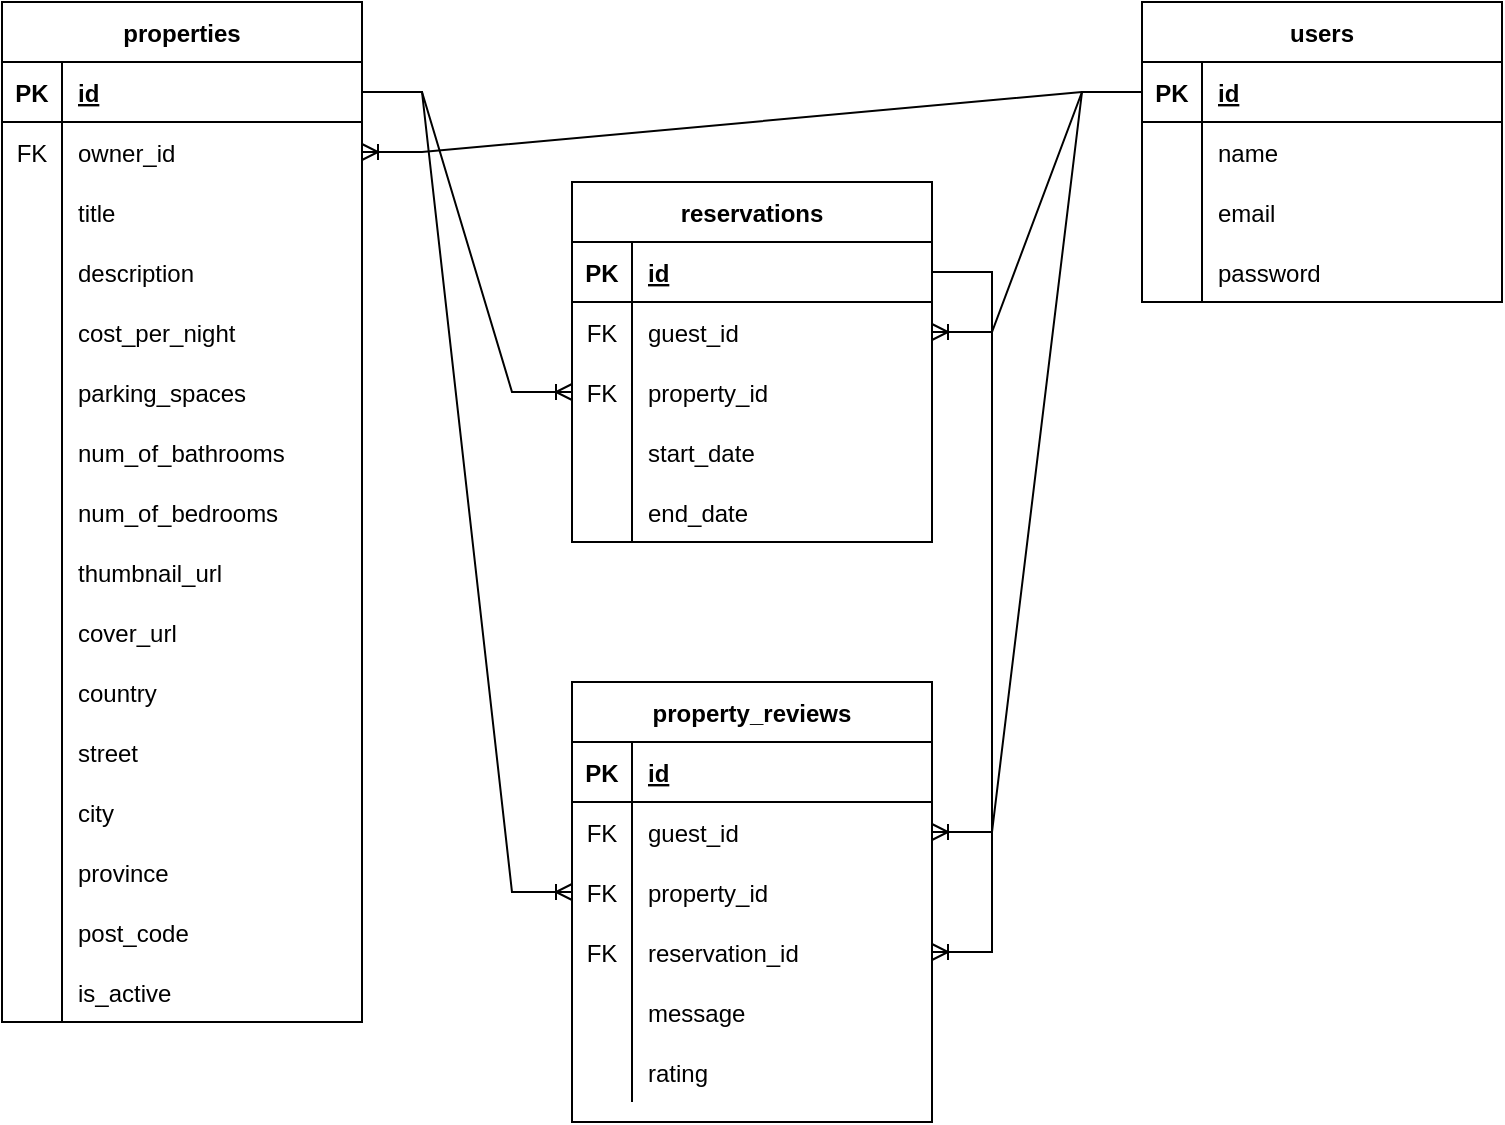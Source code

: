 <mxfile version="15.5.1" type="github"><diagram id="R2lEEEUBdFMjLlhIrx00" name="Page-1"><mxGraphModel dx="1440" dy="806" grid="1" gridSize="10" guides="1" tooltips="1" connect="1" arrows="1" fold="1" page="1" pageScale="1" pageWidth="850" pageHeight="1100" math="0" shadow="0" extFonts="Permanent Marker^https://fonts.googleapis.com/css?family=Permanent+Marker"><root><mxCell id="0"/><mxCell id="1" parent="0"/><mxCell id="7QwltBYKOBo2uJ2KOsQn-1" value="users" style="shape=table;startSize=30;container=1;collapsible=1;childLayout=tableLayout;fixedRows=1;rowLines=0;fontStyle=1;align=center;resizeLast=1;" vertex="1" parent="1"><mxGeometry x="620" y="20" width="180" height="150" as="geometry"/></mxCell><mxCell id="7QwltBYKOBo2uJ2KOsQn-2" value="" style="shape=partialRectangle;collapsible=0;dropTarget=0;pointerEvents=0;fillColor=none;top=0;left=0;bottom=1;right=0;points=[[0,0.5],[1,0.5]];portConstraint=eastwest;" vertex="1" parent="7QwltBYKOBo2uJ2KOsQn-1"><mxGeometry y="30" width="180" height="30" as="geometry"/></mxCell><mxCell id="7QwltBYKOBo2uJ2KOsQn-3" value="PK" style="shape=partialRectangle;connectable=0;fillColor=none;top=0;left=0;bottom=0;right=0;fontStyle=1;overflow=hidden;" vertex="1" parent="7QwltBYKOBo2uJ2KOsQn-2"><mxGeometry width="30" height="30" as="geometry"><mxRectangle width="30" height="30" as="alternateBounds"/></mxGeometry></mxCell><mxCell id="7QwltBYKOBo2uJ2KOsQn-4" value="id" style="shape=partialRectangle;connectable=0;fillColor=none;top=0;left=0;bottom=0;right=0;align=left;spacingLeft=6;fontStyle=5;overflow=hidden;" vertex="1" parent="7QwltBYKOBo2uJ2KOsQn-2"><mxGeometry x="30" width="150" height="30" as="geometry"><mxRectangle width="150" height="30" as="alternateBounds"/></mxGeometry></mxCell><mxCell id="7QwltBYKOBo2uJ2KOsQn-5" value="" style="shape=partialRectangle;collapsible=0;dropTarget=0;pointerEvents=0;fillColor=none;top=0;left=0;bottom=0;right=0;points=[[0,0.5],[1,0.5]];portConstraint=eastwest;" vertex="1" parent="7QwltBYKOBo2uJ2KOsQn-1"><mxGeometry y="60" width="180" height="30" as="geometry"/></mxCell><mxCell id="7QwltBYKOBo2uJ2KOsQn-6" value="" style="shape=partialRectangle;connectable=0;fillColor=none;top=0;left=0;bottom=0;right=0;editable=1;overflow=hidden;" vertex="1" parent="7QwltBYKOBo2uJ2KOsQn-5"><mxGeometry width="30" height="30" as="geometry"><mxRectangle width="30" height="30" as="alternateBounds"/></mxGeometry></mxCell><mxCell id="7QwltBYKOBo2uJ2KOsQn-7" value="name" style="shape=partialRectangle;connectable=0;fillColor=none;top=0;left=0;bottom=0;right=0;align=left;spacingLeft=6;overflow=hidden;" vertex="1" parent="7QwltBYKOBo2uJ2KOsQn-5"><mxGeometry x="30" width="150" height="30" as="geometry"><mxRectangle width="150" height="30" as="alternateBounds"/></mxGeometry></mxCell><mxCell id="7QwltBYKOBo2uJ2KOsQn-11" value="" style="shape=partialRectangle;collapsible=0;dropTarget=0;pointerEvents=0;fillColor=none;top=0;left=0;bottom=0;right=0;points=[[0,0.5],[1,0.5]];portConstraint=eastwest;" vertex="1" parent="7QwltBYKOBo2uJ2KOsQn-1"><mxGeometry y="90" width="180" height="30" as="geometry"/></mxCell><mxCell id="7QwltBYKOBo2uJ2KOsQn-12" value="" style="shape=partialRectangle;connectable=0;fillColor=none;top=0;left=0;bottom=0;right=0;editable=1;overflow=hidden;" vertex="1" parent="7QwltBYKOBo2uJ2KOsQn-11"><mxGeometry width="30" height="30" as="geometry"><mxRectangle width="30" height="30" as="alternateBounds"/></mxGeometry></mxCell><mxCell id="7QwltBYKOBo2uJ2KOsQn-13" value="email" style="shape=partialRectangle;connectable=0;fillColor=none;top=0;left=0;bottom=0;right=0;align=left;spacingLeft=6;overflow=hidden;" vertex="1" parent="7QwltBYKOBo2uJ2KOsQn-11"><mxGeometry x="30" width="150" height="30" as="geometry"><mxRectangle width="150" height="30" as="alternateBounds"/></mxGeometry></mxCell><mxCell id="7QwltBYKOBo2uJ2KOsQn-151" value="" style="shape=partialRectangle;collapsible=0;dropTarget=0;pointerEvents=0;fillColor=none;top=0;left=0;bottom=0;right=0;points=[[0,0.5],[1,0.5]];portConstraint=eastwest;" vertex="1" parent="7QwltBYKOBo2uJ2KOsQn-1"><mxGeometry y="120" width="180" height="30" as="geometry"/></mxCell><mxCell id="7QwltBYKOBo2uJ2KOsQn-152" value="" style="shape=partialRectangle;connectable=0;fillColor=none;top=0;left=0;bottom=0;right=0;editable=1;overflow=hidden;" vertex="1" parent="7QwltBYKOBo2uJ2KOsQn-151"><mxGeometry width="30" height="30" as="geometry"><mxRectangle width="30" height="30" as="alternateBounds"/></mxGeometry></mxCell><mxCell id="7QwltBYKOBo2uJ2KOsQn-153" value="password" style="shape=partialRectangle;connectable=0;fillColor=none;top=0;left=0;bottom=0;right=0;align=left;spacingLeft=6;overflow=hidden;" vertex="1" parent="7QwltBYKOBo2uJ2KOsQn-151"><mxGeometry x="30" width="150" height="30" as="geometry"><mxRectangle width="150" height="30" as="alternateBounds"/></mxGeometry></mxCell><mxCell id="7QwltBYKOBo2uJ2KOsQn-14" value="property_reviews" style="shape=table;startSize=30;container=1;collapsible=1;childLayout=tableLayout;fixedRows=1;rowLines=0;fontStyle=1;align=center;resizeLast=1;" vertex="1" parent="1"><mxGeometry x="335" y="360" width="180" height="220" as="geometry"/></mxCell><mxCell id="7QwltBYKOBo2uJ2KOsQn-15" value="" style="shape=partialRectangle;collapsible=0;dropTarget=0;pointerEvents=0;fillColor=none;top=0;left=0;bottom=1;right=0;points=[[0,0.5],[1,0.5]];portConstraint=eastwest;" vertex="1" parent="7QwltBYKOBo2uJ2KOsQn-14"><mxGeometry y="30" width="180" height="30" as="geometry"/></mxCell><mxCell id="7QwltBYKOBo2uJ2KOsQn-16" value="PK" style="shape=partialRectangle;connectable=0;fillColor=none;top=0;left=0;bottom=0;right=0;fontStyle=1;overflow=hidden;" vertex="1" parent="7QwltBYKOBo2uJ2KOsQn-15"><mxGeometry width="30" height="30" as="geometry"><mxRectangle width="30" height="30" as="alternateBounds"/></mxGeometry></mxCell><mxCell id="7QwltBYKOBo2uJ2KOsQn-17" value="id" style="shape=partialRectangle;connectable=0;fillColor=none;top=0;left=0;bottom=0;right=0;align=left;spacingLeft=6;fontStyle=5;overflow=hidden;" vertex="1" parent="7QwltBYKOBo2uJ2KOsQn-15"><mxGeometry x="30" width="150" height="30" as="geometry"><mxRectangle width="150" height="30" as="alternateBounds"/></mxGeometry></mxCell><mxCell id="7QwltBYKOBo2uJ2KOsQn-18" value="" style="shape=partialRectangle;collapsible=0;dropTarget=0;pointerEvents=0;fillColor=none;top=0;left=0;bottom=0;right=0;points=[[0,0.5],[1,0.5]];portConstraint=eastwest;" vertex="1" parent="7QwltBYKOBo2uJ2KOsQn-14"><mxGeometry y="60" width="180" height="30" as="geometry"/></mxCell><mxCell id="7QwltBYKOBo2uJ2KOsQn-19" value="FK" style="shape=partialRectangle;connectable=0;fillColor=none;top=0;left=0;bottom=0;right=0;editable=1;overflow=hidden;" vertex="1" parent="7QwltBYKOBo2uJ2KOsQn-18"><mxGeometry width="30" height="30" as="geometry"><mxRectangle width="30" height="30" as="alternateBounds"/></mxGeometry></mxCell><mxCell id="7QwltBYKOBo2uJ2KOsQn-20" value="guest_id" style="shape=partialRectangle;connectable=0;fillColor=none;top=0;left=0;bottom=0;right=0;align=left;spacingLeft=6;overflow=hidden;" vertex="1" parent="7QwltBYKOBo2uJ2KOsQn-18"><mxGeometry x="30" width="150" height="30" as="geometry"><mxRectangle width="150" height="30" as="alternateBounds"/></mxGeometry></mxCell><mxCell id="7QwltBYKOBo2uJ2KOsQn-157" value="" style="shape=partialRectangle;collapsible=0;dropTarget=0;pointerEvents=0;fillColor=none;top=0;left=0;bottom=0;right=0;points=[[0,0.5],[1,0.5]];portConstraint=eastwest;" vertex="1" parent="7QwltBYKOBo2uJ2KOsQn-14"><mxGeometry y="90" width="180" height="30" as="geometry"/></mxCell><mxCell id="7QwltBYKOBo2uJ2KOsQn-158" value="FK" style="shape=partialRectangle;connectable=0;fillColor=none;top=0;left=0;bottom=0;right=0;fontStyle=0;overflow=hidden;" vertex="1" parent="7QwltBYKOBo2uJ2KOsQn-157"><mxGeometry width="30" height="30" as="geometry"><mxRectangle width="30" height="30" as="alternateBounds"/></mxGeometry></mxCell><mxCell id="7QwltBYKOBo2uJ2KOsQn-159" value="property_id" style="shape=partialRectangle;connectable=0;fillColor=none;top=0;left=0;bottom=0;right=0;align=left;spacingLeft=6;fontStyle=0;overflow=hidden;" vertex="1" parent="7QwltBYKOBo2uJ2KOsQn-157"><mxGeometry x="30" width="150" height="30" as="geometry"><mxRectangle width="150" height="30" as="alternateBounds"/></mxGeometry></mxCell><mxCell id="7QwltBYKOBo2uJ2KOsQn-21" value="" style="shape=partialRectangle;collapsible=0;dropTarget=0;pointerEvents=0;fillColor=none;top=0;left=0;bottom=0;right=0;points=[[0,0.5],[1,0.5]];portConstraint=eastwest;" vertex="1" parent="7QwltBYKOBo2uJ2KOsQn-14"><mxGeometry y="120" width="180" height="30" as="geometry"/></mxCell><mxCell id="7QwltBYKOBo2uJ2KOsQn-22" value="FK" style="shape=partialRectangle;connectable=0;fillColor=none;top=0;left=0;bottom=0;right=0;editable=1;overflow=hidden;" vertex="1" parent="7QwltBYKOBo2uJ2KOsQn-21"><mxGeometry width="30" height="30" as="geometry"><mxRectangle width="30" height="30" as="alternateBounds"/></mxGeometry></mxCell><mxCell id="7QwltBYKOBo2uJ2KOsQn-23" value="reservation_id" style="shape=partialRectangle;connectable=0;fillColor=none;top=0;left=0;bottom=0;right=0;align=left;spacingLeft=6;overflow=hidden;" vertex="1" parent="7QwltBYKOBo2uJ2KOsQn-21"><mxGeometry x="30" width="150" height="30" as="geometry"><mxRectangle width="150" height="30" as="alternateBounds"/></mxGeometry></mxCell><mxCell id="7QwltBYKOBo2uJ2KOsQn-91" value="" style="shape=partialRectangle;collapsible=0;dropTarget=0;pointerEvents=0;fillColor=none;top=0;left=0;bottom=0;right=0;points=[[0,0.5],[1,0.5]];portConstraint=eastwest;" vertex="1" parent="7QwltBYKOBo2uJ2KOsQn-14"><mxGeometry y="150" width="180" height="30" as="geometry"/></mxCell><mxCell id="7QwltBYKOBo2uJ2KOsQn-92" value="" style="shape=partialRectangle;connectable=0;fillColor=none;top=0;left=0;bottom=0;right=0;fontStyle=0;overflow=hidden;" vertex="1" parent="7QwltBYKOBo2uJ2KOsQn-91"><mxGeometry width="30" height="30" as="geometry"><mxRectangle width="30" height="30" as="alternateBounds"/></mxGeometry></mxCell><mxCell id="7QwltBYKOBo2uJ2KOsQn-93" value="message" style="shape=partialRectangle;connectable=0;fillColor=none;top=0;left=0;bottom=0;right=0;align=left;spacingLeft=6;fontStyle=0;overflow=hidden;" vertex="1" parent="7QwltBYKOBo2uJ2KOsQn-91"><mxGeometry x="30" width="150" height="30" as="geometry"><mxRectangle width="150" height="30" as="alternateBounds"/></mxGeometry></mxCell><mxCell id="7QwltBYKOBo2uJ2KOsQn-96" value="" style="shape=partialRectangle;collapsible=0;dropTarget=0;pointerEvents=0;fillColor=none;top=0;left=0;bottom=0;right=0;points=[[0,0.5],[1,0.5]];portConstraint=eastwest;" vertex="1" parent="7QwltBYKOBo2uJ2KOsQn-14"><mxGeometry y="180" width="180" height="30" as="geometry"/></mxCell><mxCell id="7QwltBYKOBo2uJ2KOsQn-97" value="" style="shape=partialRectangle;connectable=0;fillColor=none;top=0;left=0;bottom=0;right=0;editable=1;overflow=hidden;" vertex="1" parent="7QwltBYKOBo2uJ2KOsQn-96"><mxGeometry width="30" height="30" as="geometry"><mxRectangle width="30" height="30" as="alternateBounds"/></mxGeometry></mxCell><mxCell id="7QwltBYKOBo2uJ2KOsQn-98" value="rating" style="shape=partialRectangle;connectable=0;fillColor=none;top=0;left=0;bottom=0;right=0;align=left;spacingLeft=6;overflow=hidden;" vertex="1" parent="7QwltBYKOBo2uJ2KOsQn-96"><mxGeometry x="30" width="150" height="30" as="geometry"><mxRectangle width="150" height="30" as="alternateBounds"/></mxGeometry></mxCell><mxCell id="7QwltBYKOBo2uJ2KOsQn-27" value="reservations" style="shape=table;startSize=30;container=1;collapsible=1;childLayout=tableLayout;fixedRows=1;rowLines=0;fontStyle=1;align=center;resizeLast=1;" vertex="1" parent="1"><mxGeometry x="335" y="110" width="180" height="180" as="geometry"/></mxCell><mxCell id="7QwltBYKOBo2uJ2KOsQn-28" value="" style="shape=partialRectangle;collapsible=0;dropTarget=0;pointerEvents=0;fillColor=none;top=0;left=0;bottom=1;right=0;points=[[0,0.5],[1,0.5]];portConstraint=eastwest;" vertex="1" parent="7QwltBYKOBo2uJ2KOsQn-27"><mxGeometry y="30" width="180" height="30" as="geometry"/></mxCell><mxCell id="7QwltBYKOBo2uJ2KOsQn-29" value="PK" style="shape=partialRectangle;connectable=0;fillColor=none;top=0;left=0;bottom=0;right=0;fontStyle=1;overflow=hidden;" vertex="1" parent="7QwltBYKOBo2uJ2KOsQn-28"><mxGeometry width="30" height="30" as="geometry"><mxRectangle width="30" height="30" as="alternateBounds"/></mxGeometry></mxCell><mxCell id="7QwltBYKOBo2uJ2KOsQn-30" value="id" style="shape=partialRectangle;connectable=0;fillColor=none;top=0;left=0;bottom=0;right=0;align=left;spacingLeft=6;fontStyle=5;overflow=hidden;" vertex="1" parent="7QwltBYKOBo2uJ2KOsQn-28"><mxGeometry x="30" width="150" height="30" as="geometry"><mxRectangle width="150" height="30" as="alternateBounds"/></mxGeometry></mxCell><mxCell id="7QwltBYKOBo2uJ2KOsQn-145" value="" style="shape=partialRectangle;collapsible=0;dropTarget=0;pointerEvents=0;fillColor=none;top=0;left=0;bottom=0;right=0;points=[[0,0.5],[1,0.5]];portConstraint=eastwest;" vertex="1" parent="7QwltBYKOBo2uJ2KOsQn-27"><mxGeometry y="60" width="180" height="30" as="geometry"/></mxCell><mxCell id="7QwltBYKOBo2uJ2KOsQn-146" value="FK" style="shape=partialRectangle;connectable=0;fillColor=none;top=0;left=0;bottom=0;right=0;fontStyle=0;overflow=hidden;" vertex="1" parent="7QwltBYKOBo2uJ2KOsQn-145"><mxGeometry width="30" height="30" as="geometry"><mxRectangle width="30" height="30" as="alternateBounds"/></mxGeometry></mxCell><mxCell id="7QwltBYKOBo2uJ2KOsQn-147" value="guest_id" style="shape=partialRectangle;connectable=0;fillColor=none;top=0;left=0;bottom=0;right=0;align=left;spacingLeft=6;fontStyle=0;overflow=hidden;" vertex="1" parent="7QwltBYKOBo2uJ2KOsQn-145"><mxGeometry x="30" width="150" height="30" as="geometry"><mxRectangle width="150" height="30" as="alternateBounds"/></mxGeometry></mxCell><mxCell id="7QwltBYKOBo2uJ2KOsQn-142" value="" style="shape=partialRectangle;collapsible=0;dropTarget=0;pointerEvents=0;fillColor=none;top=0;left=0;bottom=0;right=0;points=[[0,0.5],[1,0.5]];portConstraint=eastwest;" vertex="1" parent="7QwltBYKOBo2uJ2KOsQn-27"><mxGeometry y="90" width="180" height="30" as="geometry"/></mxCell><mxCell id="7QwltBYKOBo2uJ2KOsQn-143" value="FK" style="shape=partialRectangle;connectable=0;fillColor=none;top=0;left=0;bottom=0;right=0;fontStyle=0;overflow=hidden;" vertex="1" parent="7QwltBYKOBo2uJ2KOsQn-142"><mxGeometry width="30" height="30" as="geometry"><mxRectangle width="30" height="30" as="alternateBounds"/></mxGeometry></mxCell><mxCell id="7QwltBYKOBo2uJ2KOsQn-144" value="property_id" style="shape=partialRectangle;connectable=0;fillColor=none;top=0;left=0;bottom=0;right=0;align=left;spacingLeft=6;fontStyle=0;overflow=hidden;" vertex="1" parent="7QwltBYKOBo2uJ2KOsQn-142"><mxGeometry x="30" width="150" height="30" as="geometry"><mxRectangle width="150" height="30" as="alternateBounds"/></mxGeometry></mxCell><mxCell id="7QwltBYKOBo2uJ2KOsQn-31" value="" style="shape=partialRectangle;collapsible=0;dropTarget=0;pointerEvents=0;fillColor=none;top=0;left=0;bottom=0;right=0;points=[[0,0.5],[1,0.5]];portConstraint=eastwest;" vertex="1" parent="7QwltBYKOBo2uJ2KOsQn-27"><mxGeometry y="120" width="180" height="30" as="geometry"/></mxCell><mxCell id="7QwltBYKOBo2uJ2KOsQn-32" value="" style="shape=partialRectangle;connectable=0;fillColor=none;top=0;left=0;bottom=0;right=0;editable=1;overflow=hidden;" vertex="1" parent="7QwltBYKOBo2uJ2KOsQn-31"><mxGeometry width="30" height="30" as="geometry"><mxRectangle width="30" height="30" as="alternateBounds"/></mxGeometry></mxCell><mxCell id="7QwltBYKOBo2uJ2KOsQn-33" value="start_date" style="shape=partialRectangle;connectable=0;fillColor=none;top=0;left=0;bottom=0;right=0;align=left;spacingLeft=6;overflow=hidden;" vertex="1" parent="7QwltBYKOBo2uJ2KOsQn-31"><mxGeometry x="30" width="150" height="30" as="geometry"><mxRectangle width="150" height="30" as="alternateBounds"/></mxGeometry></mxCell><mxCell id="7QwltBYKOBo2uJ2KOsQn-34" value="" style="shape=partialRectangle;collapsible=0;dropTarget=0;pointerEvents=0;fillColor=none;top=0;left=0;bottom=0;right=0;points=[[0,0.5],[1,0.5]];portConstraint=eastwest;" vertex="1" parent="7QwltBYKOBo2uJ2KOsQn-27"><mxGeometry y="150" width="180" height="30" as="geometry"/></mxCell><mxCell id="7QwltBYKOBo2uJ2KOsQn-35" value="" style="shape=partialRectangle;connectable=0;fillColor=none;top=0;left=0;bottom=0;right=0;editable=1;overflow=hidden;" vertex="1" parent="7QwltBYKOBo2uJ2KOsQn-34"><mxGeometry width="30" height="30" as="geometry"><mxRectangle width="30" height="30" as="alternateBounds"/></mxGeometry></mxCell><mxCell id="7QwltBYKOBo2uJ2KOsQn-36" value="end_date" style="shape=partialRectangle;connectable=0;fillColor=none;top=0;left=0;bottom=0;right=0;align=left;spacingLeft=6;overflow=hidden;" vertex="1" parent="7QwltBYKOBo2uJ2KOsQn-34"><mxGeometry x="30" width="150" height="30" as="geometry"><mxRectangle width="150" height="30" as="alternateBounds"/></mxGeometry></mxCell><mxCell id="7QwltBYKOBo2uJ2KOsQn-40" value="properties" style="shape=table;startSize=30;container=1;collapsible=1;childLayout=tableLayout;fixedRows=1;rowLines=0;fontStyle=1;align=center;resizeLast=1;" vertex="1" parent="1"><mxGeometry x="50" y="20" width="180" height="510" as="geometry"/></mxCell><mxCell id="7QwltBYKOBo2uJ2KOsQn-41" value="" style="shape=partialRectangle;collapsible=0;dropTarget=0;pointerEvents=0;fillColor=none;top=0;left=0;bottom=1;right=0;points=[[0,0.5],[1,0.5]];portConstraint=eastwest;" vertex="1" parent="7QwltBYKOBo2uJ2KOsQn-40"><mxGeometry y="30" width="180" height="30" as="geometry"/></mxCell><mxCell id="7QwltBYKOBo2uJ2KOsQn-42" value="PK" style="shape=partialRectangle;connectable=0;fillColor=none;top=0;left=0;bottom=0;right=0;fontStyle=1;overflow=hidden;" vertex="1" parent="7QwltBYKOBo2uJ2KOsQn-41"><mxGeometry width="30" height="30" as="geometry"><mxRectangle width="30" height="30" as="alternateBounds"/></mxGeometry></mxCell><mxCell id="7QwltBYKOBo2uJ2KOsQn-43" value="id" style="shape=partialRectangle;connectable=0;fillColor=none;top=0;left=0;bottom=0;right=0;align=left;spacingLeft=6;fontStyle=5;overflow=hidden;" vertex="1" parent="7QwltBYKOBo2uJ2KOsQn-41"><mxGeometry x="30" width="150" height="30" as="geometry"><mxRectangle width="150" height="30" as="alternateBounds"/></mxGeometry></mxCell><mxCell id="7QwltBYKOBo2uJ2KOsQn-99" value="" style="shape=partialRectangle;collapsible=0;dropTarget=0;pointerEvents=0;fillColor=none;top=0;left=0;bottom=0;right=0;points=[[0,0.5],[1,0.5]];portConstraint=eastwest;" vertex="1" parent="7QwltBYKOBo2uJ2KOsQn-40"><mxGeometry y="60" width="180" height="30" as="geometry"/></mxCell><mxCell id="7QwltBYKOBo2uJ2KOsQn-100" value="FK" style="shape=partialRectangle;connectable=0;fillColor=none;top=0;left=0;bottom=0;right=0;fontStyle=0;overflow=hidden;" vertex="1" parent="7QwltBYKOBo2uJ2KOsQn-99"><mxGeometry width="30" height="30" as="geometry"><mxRectangle width="30" height="30" as="alternateBounds"/></mxGeometry></mxCell><mxCell id="7QwltBYKOBo2uJ2KOsQn-101" value="owner_id" style="shape=partialRectangle;connectable=0;fillColor=none;top=0;left=0;bottom=0;right=0;align=left;spacingLeft=6;fontStyle=0;overflow=hidden;" vertex="1" parent="7QwltBYKOBo2uJ2KOsQn-99"><mxGeometry x="30" width="150" height="30" as="geometry"><mxRectangle width="150" height="30" as="alternateBounds"/></mxGeometry></mxCell><mxCell id="7QwltBYKOBo2uJ2KOsQn-44" value="" style="shape=partialRectangle;collapsible=0;dropTarget=0;pointerEvents=0;fillColor=none;top=0;left=0;bottom=0;right=0;points=[[0,0.5],[1,0.5]];portConstraint=eastwest;" vertex="1" parent="7QwltBYKOBo2uJ2KOsQn-40"><mxGeometry y="90" width="180" height="30" as="geometry"/></mxCell><mxCell id="7QwltBYKOBo2uJ2KOsQn-45" value="" style="shape=partialRectangle;connectable=0;fillColor=none;top=0;left=0;bottom=0;right=0;editable=1;overflow=hidden;" vertex="1" parent="7QwltBYKOBo2uJ2KOsQn-44"><mxGeometry width="30" height="30" as="geometry"><mxRectangle width="30" height="30" as="alternateBounds"/></mxGeometry></mxCell><mxCell id="7QwltBYKOBo2uJ2KOsQn-46" value="title" style="shape=partialRectangle;connectable=0;fillColor=none;top=0;left=0;bottom=0;right=0;align=left;spacingLeft=6;overflow=hidden;" vertex="1" parent="7QwltBYKOBo2uJ2KOsQn-44"><mxGeometry x="30" width="150" height="30" as="geometry"><mxRectangle width="150" height="30" as="alternateBounds"/></mxGeometry></mxCell><mxCell id="7QwltBYKOBo2uJ2KOsQn-47" value="" style="shape=partialRectangle;collapsible=0;dropTarget=0;pointerEvents=0;fillColor=none;top=0;left=0;bottom=0;right=0;points=[[0,0.5],[1,0.5]];portConstraint=eastwest;" vertex="1" parent="7QwltBYKOBo2uJ2KOsQn-40"><mxGeometry y="120" width="180" height="30" as="geometry"/></mxCell><mxCell id="7QwltBYKOBo2uJ2KOsQn-48" value="" style="shape=partialRectangle;connectable=0;fillColor=none;top=0;left=0;bottom=0;right=0;editable=1;overflow=hidden;" vertex="1" parent="7QwltBYKOBo2uJ2KOsQn-47"><mxGeometry width="30" height="30" as="geometry"><mxRectangle width="30" height="30" as="alternateBounds"/></mxGeometry></mxCell><mxCell id="7QwltBYKOBo2uJ2KOsQn-49" value="description" style="shape=partialRectangle;connectable=0;fillColor=none;top=0;left=0;bottom=0;right=0;align=left;spacingLeft=6;overflow=hidden;" vertex="1" parent="7QwltBYKOBo2uJ2KOsQn-47"><mxGeometry x="30" width="150" height="30" as="geometry"><mxRectangle width="150" height="30" as="alternateBounds"/></mxGeometry></mxCell><mxCell id="7QwltBYKOBo2uJ2KOsQn-50" value="" style="shape=partialRectangle;collapsible=0;dropTarget=0;pointerEvents=0;fillColor=none;top=0;left=0;bottom=0;right=0;points=[[0,0.5],[1,0.5]];portConstraint=eastwest;" vertex="1" parent="7QwltBYKOBo2uJ2KOsQn-40"><mxGeometry y="150" width="180" height="30" as="geometry"/></mxCell><mxCell id="7QwltBYKOBo2uJ2KOsQn-51" value="" style="shape=partialRectangle;connectable=0;fillColor=none;top=0;left=0;bottom=0;right=0;editable=1;overflow=hidden;" vertex="1" parent="7QwltBYKOBo2uJ2KOsQn-50"><mxGeometry width="30" height="30" as="geometry"><mxRectangle width="30" height="30" as="alternateBounds"/></mxGeometry></mxCell><mxCell id="7QwltBYKOBo2uJ2KOsQn-52" value="cost_per_night" style="shape=partialRectangle;connectable=0;fillColor=none;top=0;left=0;bottom=0;right=0;align=left;spacingLeft=6;overflow=hidden;" vertex="1" parent="7QwltBYKOBo2uJ2KOsQn-50"><mxGeometry x="30" width="150" height="30" as="geometry"><mxRectangle width="150" height="30" as="alternateBounds"/></mxGeometry></mxCell><mxCell id="7QwltBYKOBo2uJ2KOsQn-103" value="" style="shape=partialRectangle;collapsible=0;dropTarget=0;pointerEvents=0;fillColor=none;top=0;left=0;bottom=0;right=0;points=[[0,0.5],[1,0.5]];portConstraint=eastwest;" vertex="1" parent="7QwltBYKOBo2uJ2KOsQn-40"><mxGeometry y="180" width="180" height="30" as="geometry"/></mxCell><mxCell id="7QwltBYKOBo2uJ2KOsQn-104" value="" style="shape=partialRectangle;connectable=0;fillColor=none;top=0;left=0;bottom=0;right=0;editable=1;overflow=hidden;" vertex="1" parent="7QwltBYKOBo2uJ2KOsQn-103"><mxGeometry width="30" height="30" as="geometry"><mxRectangle width="30" height="30" as="alternateBounds"/></mxGeometry></mxCell><mxCell id="7QwltBYKOBo2uJ2KOsQn-105" value="parking_spaces" style="shape=partialRectangle;connectable=0;fillColor=none;top=0;left=0;bottom=0;right=0;align=left;spacingLeft=6;overflow=hidden;" vertex="1" parent="7QwltBYKOBo2uJ2KOsQn-103"><mxGeometry x="30" width="150" height="30" as="geometry"><mxRectangle width="150" height="30" as="alternateBounds"/></mxGeometry></mxCell><mxCell id="7QwltBYKOBo2uJ2KOsQn-106" value="" style="shape=partialRectangle;collapsible=0;dropTarget=0;pointerEvents=0;fillColor=none;top=0;left=0;bottom=0;right=0;points=[[0,0.5],[1,0.5]];portConstraint=eastwest;" vertex="1" parent="7QwltBYKOBo2uJ2KOsQn-40"><mxGeometry y="210" width="180" height="30" as="geometry"/></mxCell><mxCell id="7QwltBYKOBo2uJ2KOsQn-107" value="" style="shape=partialRectangle;connectable=0;fillColor=none;top=0;left=0;bottom=0;right=0;editable=1;overflow=hidden;" vertex="1" parent="7QwltBYKOBo2uJ2KOsQn-106"><mxGeometry width="30" height="30" as="geometry"><mxRectangle width="30" height="30" as="alternateBounds"/></mxGeometry></mxCell><mxCell id="7QwltBYKOBo2uJ2KOsQn-108" value="num_of_bathrooms" style="shape=partialRectangle;connectable=0;fillColor=none;top=0;left=0;bottom=0;right=0;align=left;spacingLeft=6;overflow=hidden;" vertex="1" parent="7QwltBYKOBo2uJ2KOsQn-106"><mxGeometry x="30" width="150" height="30" as="geometry"><mxRectangle width="150" height="30" as="alternateBounds"/></mxGeometry></mxCell><mxCell id="7QwltBYKOBo2uJ2KOsQn-109" value="" style="shape=partialRectangle;collapsible=0;dropTarget=0;pointerEvents=0;fillColor=none;top=0;left=0;bottom=0;right=0;points=[[0,0.5],[1,0.5]];portConstraint=eastwest;" vertex="1" parent="7QwltBYKOBo2uJ2KOsQn-40"><mxGeometry y="240" width="180" height="30" as="geometry"/></mxCell><mxCell id="7QwltBYKOBo2uJ2KOsQn-110" value="" style="shape=partialRectangle;connectable=0;fillColor=none;top=0;left=0;bottom=0;right=0;editable=1;overflow=hidden;" vertex="1" parent="7QwltBYKOBo2uJ2KOsQn-109"><mxGeometry width="30" height="30" as="geometry"><mxRectangle width="30" height="30" as="alternateBounds"/></mxGeometry></mxCell><mxCell id="7QwltBYKOBo2uJ2KOsQn-111" value="num_of_bedrooms" style="shape=partialRectangle;connectable=0;fillColor=none;top=0;left=0;bottom=0;right=0;align=left;spacingLeft=6;overflow=hidden;" vertex="1" parent="7QwltBYKOBo2uJ2KOsQn-109"><mxGeometry x="30" width="150" height="30" as="geometry"><mxRectangle width="150" height="30" as="alternateBounds"/></mxGeometry></mxCell><mxCell id="7QwltBYKOBo2uJ2KOsQn-112" value="" style="shape=partialRectangle;collapsible=0;dropTarget=0;pointerEvents=0;fillColor=none;top=0;left=0;bottom=0;right=0;points=[[0,0.5],[1,0.5]];portConstraint=eastwest;" vertex="1" parent="7QwltBYKOBo2uJ2KOsQn-40"><mxGeometry y="270" width="180" height="30" as="geometry"/></mxCell><mxCell id="7QwltBYKOBo2uJ2KOsQn-113" value="" style="shape=partialRectangle;connectable=0;fillColor=none;top=0;left=0;bottom=0;right=0;editable=1;overflow=hidden;" vertex="1" parent="7QwltBYKOBo2uJ2KOsQn-112"><mxGeometry width="30" height="30" as="geometry"><mxRectangle width="30" height="30" as="alternateBounds"/></mxGeometry></mxCell><mxCell id="7QwltBYKOBo2uJ2KOsQn-114" value="thumbnail_url" style="shape=partialRectangle;connectable=0;fillColor=none;top=0;left=0;bottom=0;right=0;align=left;spacingLeft=6;overflow=hidden;" vertex="1" parent="7QwltBYKOBo2uJ2KOsQn-112"><mxGeometry x="30" width="150" height="30" as="geometry"><mxRectangle width="150" height="30" as="alternateBounds"/></mxGeometry></mxCell><mxCell id="7QwltBYKOBo2uJ2KOsQn-127" value="" style="shape=partialRectangle;collapsible=0;dropTarget=0;pointerEvents=0;fillColor=none;top=0;left=0;bottom=0;right=0;points=[[0,0.5],[1,0.5]];portConstraint=eastwest;" vertex="1" parent="7QwltBYKOBo2uJ2KOsQn-40"><mxGeometry y="300" width="180" height="30" as="geometry"/></mxCell><mxCell id="7QwltBYKOBo2uJ2KOsQn-128" value="" style="shape=partialRectangle;connectable=0;fillColor=none;top=0;left=0;bottom=0;right=0;editable=1;overflow=hidden;" vertex="1" parent="7QwltBYKOBo2uJ2KOsQn-127"><mxGeometry width="30" height="30" as="geometry"><mxRectangle width="30" height="30" as="alternateBounds"/></mxGeometry></mxCell><mxCell id="7QwltBYKOBo2uJ2KOsQn-129" value="cover_url" style="shape=partialRectangle;connectable=0;fillColor=none;top=0;left=0;bottom=0;right=0;align=left;spacingLeft=6;overflow=hidden;" vertex="1" parent="7QwltBYKOBo2uJ2KOsQn-127"><mxGeometry x="30" width="150" height="30" as="geometry"><mxRectangle width="150" height="30" as="alternateBounds"/></mxGeometry></mxCell><mxCell id="7QwltBYKOBo2uJ2KOsQn-130" value="" style="shape=partialRectangle;collapsible=0;dropTarget=0;pointerEvents=0;fillColor=none;top=0;left=0;bottom=0;right=0;points=[[0,0.5],[1,0.5]];portConstraint=eastwest;" vertex="1" parent="7QwltBYKOBo2uJ2KOsQn-40"><mxGeometry y="330" width="180" height="30" as="geometry"/></mxCell><mxCell id="7QwltBYKOBo2uJ2KOsQn-131" value="" style="shape=partialRectangle;connectable=0;fillColor=none;top=0;left=0;bottom=0;right=0;editable=1;overflow=hidden;" vertex="1" parent="7QwltBYKOBo2uJ2KOsQn-130"><mxGeometry width="30" height="30" as="geometry"><mxRectangle width="30" height="30" as="alternateBounds"/></mxGeometry></mxCell><mxCell id="7QwltBYKOBo2uJ2KOsQn-132" value="country" style="shape=partialRectangle;connectable=0;fillColor=none;top=0;left=0;bottom=0;right=0;align=left;spacingLeft=6;overflow=hidden;" vertex="1" parent="7QwltBYKOBo2uJ2KOsQn-130"><mxGeometry x="30" width="150" height="30" as="geometry"><mxRectangle width="150" height="30" as="alternateBounds"/></mxGeometry></mxCell><mxCell id="7QwltBYKOBo2uJ2KOsQn-116" value="" style="shape=partialRectangle;collapsible=0;dropTarget=0;pointerEvents=0;fillColor=none;top=0;left=0;bottom=0;right=0;points=[[0,0.5],[1,0.5]];portConstraint=eastwest;" vertex="1" parent="7QwltBYKOBo2uJ2KOsQn-40"><mxGeometry y="360" width="180" height="30" as="geometry"/></mxCell><mxCell id="7QwltBYKOBo2uJ2KOsQn-117" value="" style="shape=partialRectangle;connectable=0;fillColor=none;top=0;left=0;bottom=0;right=0;editable=1;overflow=hidden;" vertex="1" parent="7QwltBYKOBo2uJ2KOsQn-116"><mxGeometry width="30" height="30" as="geometry"><mxRectangle width="30" height="30" as="alternateBounds"/></mxGeometry></mxCell><mxCell id="7QwltBYKOBo2uJ2KOsQn-118" value="street" style="shape=partialRectangle;connectable=0;fillColor=none;top=0;left=0;bottom=0;right=0;align=left;spacingLeft=6;overflow=hidden;" vertex="1" parent="7QwltBYKOBo2uJ2KOsQn-116"><mxGeometry x="30" width="150" height="30" as="geometry"><mxRectangle width="150" height="30" as="alternateBounds"/></mxGeometry></mxCell><mxCell id="7QwltBYKOBo2uJ2KOsQn-120" value="" style="shape=partialRectangle;collapsible=0;dropTarget=0;pointerEvents=0;fillColor=none;top=0;left=0;bottom=0;right=0;points=[[0,0.5],[1,0.5]];portConstraint=eastwest;" vertex="1" parent="7QwltBYKOBo2uJ2KOsQn-40"><mxGeometry y="390" width="180" height="30" as="geometry"/></mxCell><mxCell id="7QwltBYKOBo2uJ2KOsQn-121" value="" style="shape=partialRectangle;connectable=0;fillColor=none;top=0;left=0;bottom=0;right=0;editable=1;overflow=hidden;" vertex="1" parent="7QwltBYKOBo2uJ2KOsQn-120"><mxGeometry width="30" height="30" as="geometry"><mxRectangle width="30" height="30" as="alternateBounds"/></mxGeometry></mxCell><mxCell id="7QwltBYKOBo2uJ2KOsQn-122" value="city" style="shape=partialRectangle;connectable=0;fillColor=none;top=0;left=0;bottom=0;right=0;align=left;spacingLeft=6;overflow=hidden;" vertex="1" parent="7QwltBYKOBo2uJ2KOsQn-120"><mxGeometry x="30" width="150" height="30" as="geometry"><mxRectangle width="150" height="30" as="alternateBounds"/></mxGeometry></mxCell><mxCell id="7QwltBYKOBo2uJ2KOsQn-124" value="" style="shape=partialRectangle;collapsible=0;dropTarget=0;pointerEvents=0;fillColor=none;top=0;left=0;bottom=0;right=0;points=[[0,0.5],[1,0.5]];portConstraint=eastwest;" vertex="1" parent="7QwltBYKOBo2uJ2KOsQn-40"><mxGeometry y="420" width="180" height="30" as="geometry"/></mxCell><mxCell id="7QwltBYKOBo2uJ2KOsQn-125" value="" style="shape=partialRectangle;connectable=0;fillColor=none;top=0;left=0;bottom=0;right=0;editable=1;overflow=hidden;" vertex="1" parent="7QwltBYKOBo2uJ2KOsQn-124"><mxGeometry width="30" height="30" as="geometry"><mxRectangle width="30" height="30" as="alternateBounds"/></mxGeometry></mxCell><mxCell id="7QwltBYKOBo2uJ2KOsQn-126" value="province" style="shape=partialRectangle;connectable=0;fillColor=none;top=0;left=0;bottom=0;right=0;align=left;spacingLeft=6;overflow=hidden;" vertex="1" parent="7QwltBYKOBo2uJ2KOsQn-124"><mxGeometry x="30" width="150" height="30" as="geometry"><mxRectangle width="150" height="30" as="alternateBounds"/></mxGeometry></mxCell><mxCell id="7QwltBYKOBo2uJ2KOsQn-134" value="" style="shape=partialRectangle;collapsible=0;dropTarget=0;pointerEvents=0;fillColor=none;top=0;left=0;bottom=0;right=0;points=[[0,0.5],[1,0.5]];portConstraint=eastwest;" vertex="1" parent="7QwltBYKOBo2uJ2KOsQn-40"><mxGeometry y="450" width="180" height="30" as="geometry"/></mxCell><mxCell id="7QwltBYKOBo2uJ2KOsQn-135" value="" style="shape=partialRectangle;connectable=0;fillColor=none;top=0;left=0;bottom=0;right=0;editable=1;overflow=hidden;" vertex="1" parent="7QwltBYKOBo2uJ2KOsQn-134"><mxGeometry width="30" height="30" as="geometry"><mxRectangle width="30" height="30" as="alternateBounds"/></mxGeometry></mxCell><mxCell id="7QwltBYKOBo2uJ2KOsQn-136" value="post_code" style="shape=partialRectangle;connectable=0;fillColor=none;top=0;left=0;bottom=0;right=0;align=left;spacingLeft=6;overflow=hidden;" vertex="1" parent="7QwltBYKOBo2uJ2KOsQn-134"><mxGeometry x="30" width="150" height="30" as="geometry"><mxRectangle width="150" height="30" as="alternateBounds"/></mxGeometry></mxCell><mxCell id="7QwltBYKOBo2uJ2KOsQn-138" value="" style="shape=partialRectangle;collapsible=0;dropTarget=0;pointerEvents=0;fillColor=none;top=0;left=0;bottom=0;right=0;points=[[0,0.5],[1,0.5]];portConstraint=eastwest;" vertex="1" parent="7QwltBYKOBo2uJ2KOsQn-40"><mxGeometry y="480" width="180" height="30" as="geometry"/></mxCell><mxCell id="7QwltBYKOBo2uJ2KOsQn-139" value="" style="shape=partialRectangle;connectable=0;fillColor=none;top=0;left=0;bottom=0;right=0;editable=1;overflow=hidden;" vertex="1" parent="7QwltBYKOBo2uJ2KOsQn-138"><mxGeometry width="30" height="30" as="geometry"><mxRectangle width="30" height="30" as="alternateBounds"/></mxGeometry></mxCell><mxCell id="7QwltBYKOBo2uJ2KOsQn-140" value="is_active" style="shape=partialRectangle;connectable=0;fillColor=none;top=0;left=0;bottom=0;right=0;align=left;spacingLeft=6;overflow=hidden;" vertex="1" parent="7QwltBYKOBo2uJ2KOsQn-138"><mxGeometry x="30" width="150" height="30" as="geometry"><mxRectangle width="150" height="30" as="alternateBounds"/></mxGeometry></mxCell><mxCell id="7QwltBYKOBo2uJ2KOsQn-167" value="" style="edgeStyle=entityRelationEdgeStyle;fontSize=12;html=1;endArrow=ERoneToMany;rounded=0;strokeColor=default;exitX=0;exitY=0.5;exitDx=0;exitDy=0;entryX=1;entryY=0.5;entryDx=0;entryDy=0;" edge="1" parent="1" source="7QwltBYKOBo2uJ2KOsQn-2" target="7QwltBYKOBo2uJ2KOsQn-99"><mxGeometry width="100" height="100" relative="1" as="geometry"><mxPoint x="380" y="70" as="sourcePoint"/><mxPoint x="480" y="-30" as="targetPoint"/></mxGeometry></mxCell><mxCell id="7QwltBYKOBo2uJ2KOsQn-168" value="" style="edgeStyle=entityRelationEdgeStyle;fontSize=12;html=1;endArrow=ERoneToMany;rounded=0;strokeColor=default;exitX=1;exitY=0.5;exitDx=0;exitDy=0;entryX=0;entryY=0.5;entryDx=0;entryDy=0;" edge="1" parent="1" source="7QwltBYKOBo2uJ2KOsQn-41" target="7QwltBYKOBo2uJ2KOsQn-157"><mxGeometry width="100" height="100" relative="1" as="geometry"><mxPoint x="250" y="370" as="sourcePoint"/><mxPoint x="350" y="270" as="targetPoint"/></mxGeometry></mxCell><mxCell id="7QwltBYKOBo2uJ2KOsQn-169" value="" style="edgeStyle=entityRelationEdgeStyle;fontSize=12;html=1;endArrow=ERoneToMany;rounded=0;strokeColor=default;entryX=0;entryY=0.5;entryDx=0;entryDy=0;exitX=1;exitY=0.5;exitDx=0;exitDy=0;" edge="1" parent="1" source="7QwltBYKOBo2uJ2KOsQn-41" target="7QwltBYKOBo2uJ2KOsQn-142"><mxGeometry width="100" height="100" relative="1" as="geometry"><mxPoint x="235" y="60" as="sourcePoint"/><mxPoint x="335" y="45" as="targetPoint"/></mxGeometry></mxCell><mxCell id="7QwltBYKOBo2uJ2KOsQn-170" value="" style="edgeStyle=entityRelationEdgeStyle;fontSize=12;html=1;endArrow=ERoneToMany;rounded=0;strokeColor=default;entryX=1;entryY=0.5;entryDx=0;entryDy=0;exitX=0;exitY=0.5;exitDx=0;exitDy=0;" edge="1" parent="1" source="7QwltBYKOBo2uJ2KOsQn-2" target="7QwltBYKOBo2uJ2KOsQn-145"><mxGeometry width="100" height="100" relative="1" as="geometry"><mxPoint x="620" y="330" as="sourcePoint"/><mxPoint x="720" y="230" as="targetPoint"/></mxGeometry></mxCell><mxCell id="7QwltBYKOBo2uJ2KOsQn-171" value="" style="edgeStyle=entityRelationEdgeStyle;fontSize=12;html=1;endArrow=ERoneToMany;rounded=0;strokeColor=default;entryX=1;entryY=0.5;entryDx=0;entryDy=0;exitX=0;exitY=0.5;exitDx=0;exitDy=0;" edge="1" parent="1" source="7QwltBYKOBo2uJ2KOsQn-2" target="7QwltBYKOBo2uJ2KOsQn-18"><mxGeometry width="100" height="100" relative="1" as="geometry"><mxPoint x="560" y="340" as="sourcePoint"/><mxPoint x="660" y="240" as="targetPoint"/></mxGeometry></mxCell><mxCell id="7QwltBYKOBo2uJ2KOsQn-172" value="" style="edgeStyle=entityRelationEdgeStyle;fontSize=12;html=1;endArrow=ERoneToMany;rounded=0;strokeColor=default;exitX=1;exitY=0.25;exitDx=0;exitDy=0;entryX=1;entryY=0.5;entryDx=0;entryDy=0;" edge="1" parent="1" source="7QwltBYKOBo2uJ2KOsQn-27" target="7QwltBYKOBo2uJ2KOsQn-21"><mxGeometry width="100" height="100" relative="1" as="geometry"><mxPoint x="640" y="340" as="sourcePoint"/><mxPoint x="740" y="240" as="targetPoint"/></mxGeometry></mxCell></root></mxGraphModel></diagram></mxfile>